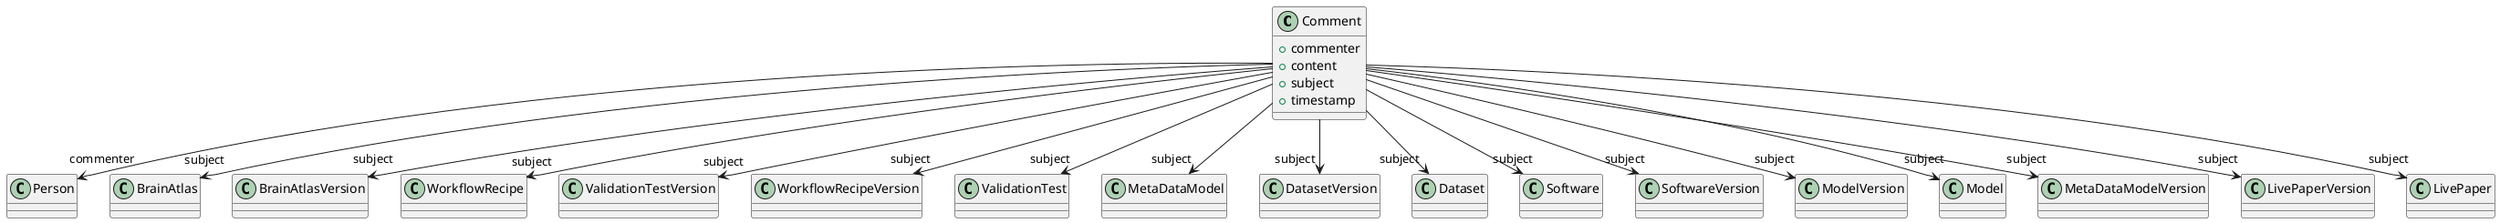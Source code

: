 @startuml
class Comment {
+commenter
+content
+subject
+timestamp

}
Comment -d-> "commenter" Person
Comment -d-> "subject" BrainAtlas
Comment -d-> "subject" BrainAtlasVersion
Comment -d-> "subject" WorkflowRecipe
Comment -d-> "subject" ValidationTestVersion
Comment -d-> "subject" WorkflowRecipeVersion
Comment -d-> "subject" ValidationTest
Comment -d-> "subject" MetaDataModel
Comment -d-> "subject" DatasetVersion
Comment -d-> "subject" Dataset
Comment -d-> "subject" Software
Comment -d-> "subject" SoftwareVersion
Comment -d-> "subject" ModelVersion
Comment -d-> "subject" Model
Comment -d-> "subject" MetaDataModelVersion
Comment -d-> "subject" LivePaperVersion
Comment -d-> "subject" LivePaper

@enduml